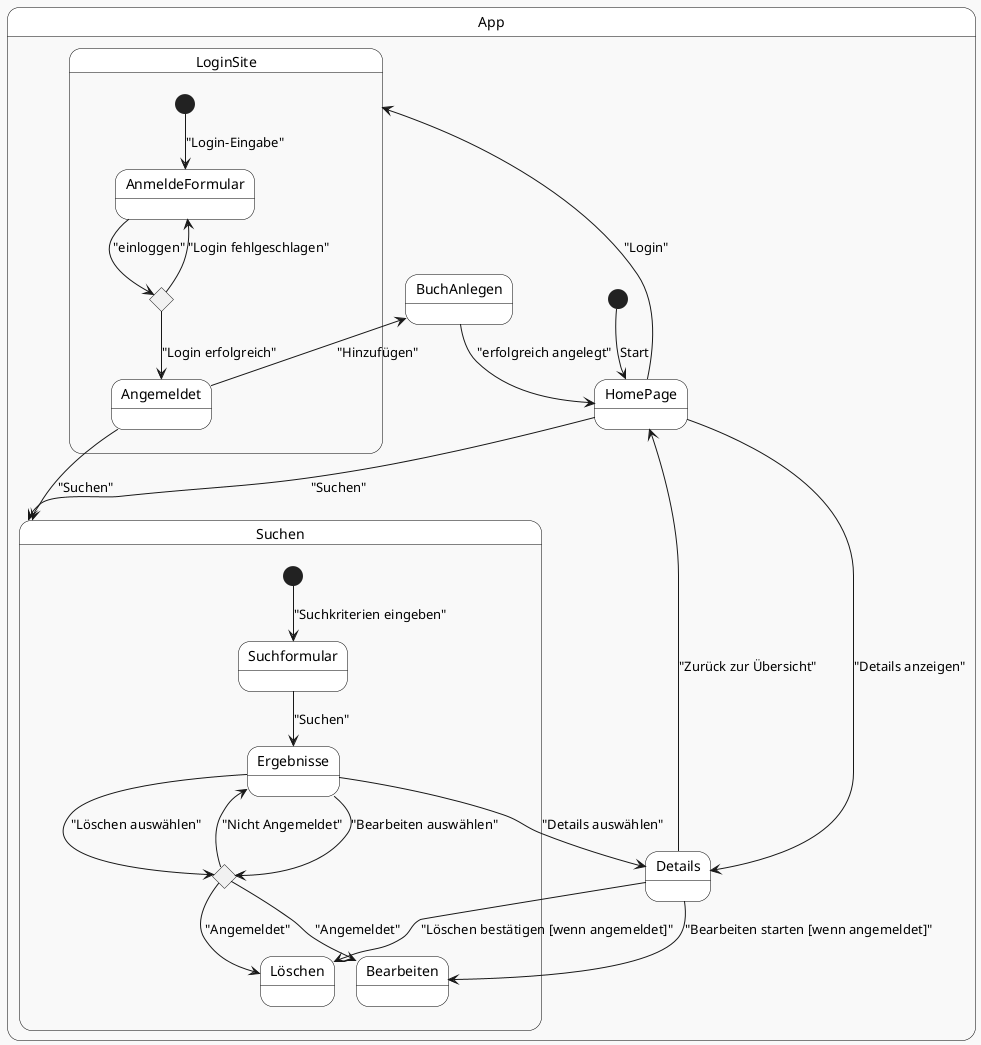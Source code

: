 @startuml Bookstore
skinparam backgroundColor #f9f9f9
skinparam state {
    BackgroundColor White
    BorderColor Black
    FontColor Black
}

state App {
    [*] --> HomePage : Start

    HomePage --> LoginSite : "Login"
    HomePage --> Suchen : "Suchen"
    HomePage --> Details : "Details anzeigen"

    state LoginSite {
        [*] --> AnmeldeFormular : "Login-Eingabe"
        state entscheidung <<choice>>
        AnmeldeFormular --> entscheidung : "einloggen"
        entscheidung --> AnmeldeFormular : "Login fehlgeschlagen"
        entscheidung --> Angemeldet : "Login erfolgreich"
    }

    Angemeldet --> BuchAnlegen : "Hinzufügen"
    BuchAnlegen --> HomePage : "erfolgreich angelegt"
    Angemeldet --> Suchen : "Suchen"

    state Suchen {
        [*] --> Suchformular : "Suchkriterien eingeben"
        state bedingung <<choice>>
        Suchformular --> Ergebnisse : "Suchen"
        Ergebnisse --> bedingung : "Bearbeiten auswählen"
        Ergebnisse --> bedingung : "Löschen auswählen"
        Ergebnisse --> Details : "Details auswählen"

        bedingung --> Bearbeiten : "Angemeldet"
        bedingung --> Löschen : "Angemeldet"
        bedingung --> Ergebnisse : "Nicht Angemeldet"
    }

    Details --> HomePage : "Zurück zur Übersicht"
    Details --> Bearbeiten : "Bearbeiten starten [wenn angemeldet]"
    Details --> Löschen : "Löschen bestätigen [wenn angemeldet]"
}

@enduml
